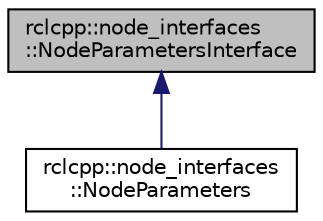 digraph "rclcpp::node_interfaces::NodeParametersInterface"
{
  edge [fontname="Helvetica",fontsize="10",labelfontname="Helvetica",labelfontsize="10"];
  node [fontname="Helvetica",fontsize="10",shape=record];
  Node0 [label="rclcpp::node_interfaces\l::NodeParametersInterface",height=0.2,width=0.4,color="black", fillcolor="grey75", style="filled", fontcolor="black"];
  Node0 -> Node1 [dir="back",color="midnightblue",fontsize="10",style="solid",fontname="Helvetica"];
  Node1 [label="rclcpp::node_interfaces\l::NodeParameters",height=0.2,width=0.4,color="black", fillcolor="white", style="filled",URL="$classrclcpp_1_1node__interfaces_1_1NodeParameters.html",tooltip="Implementation of the NodeParameters part of the Node API. "];
}
